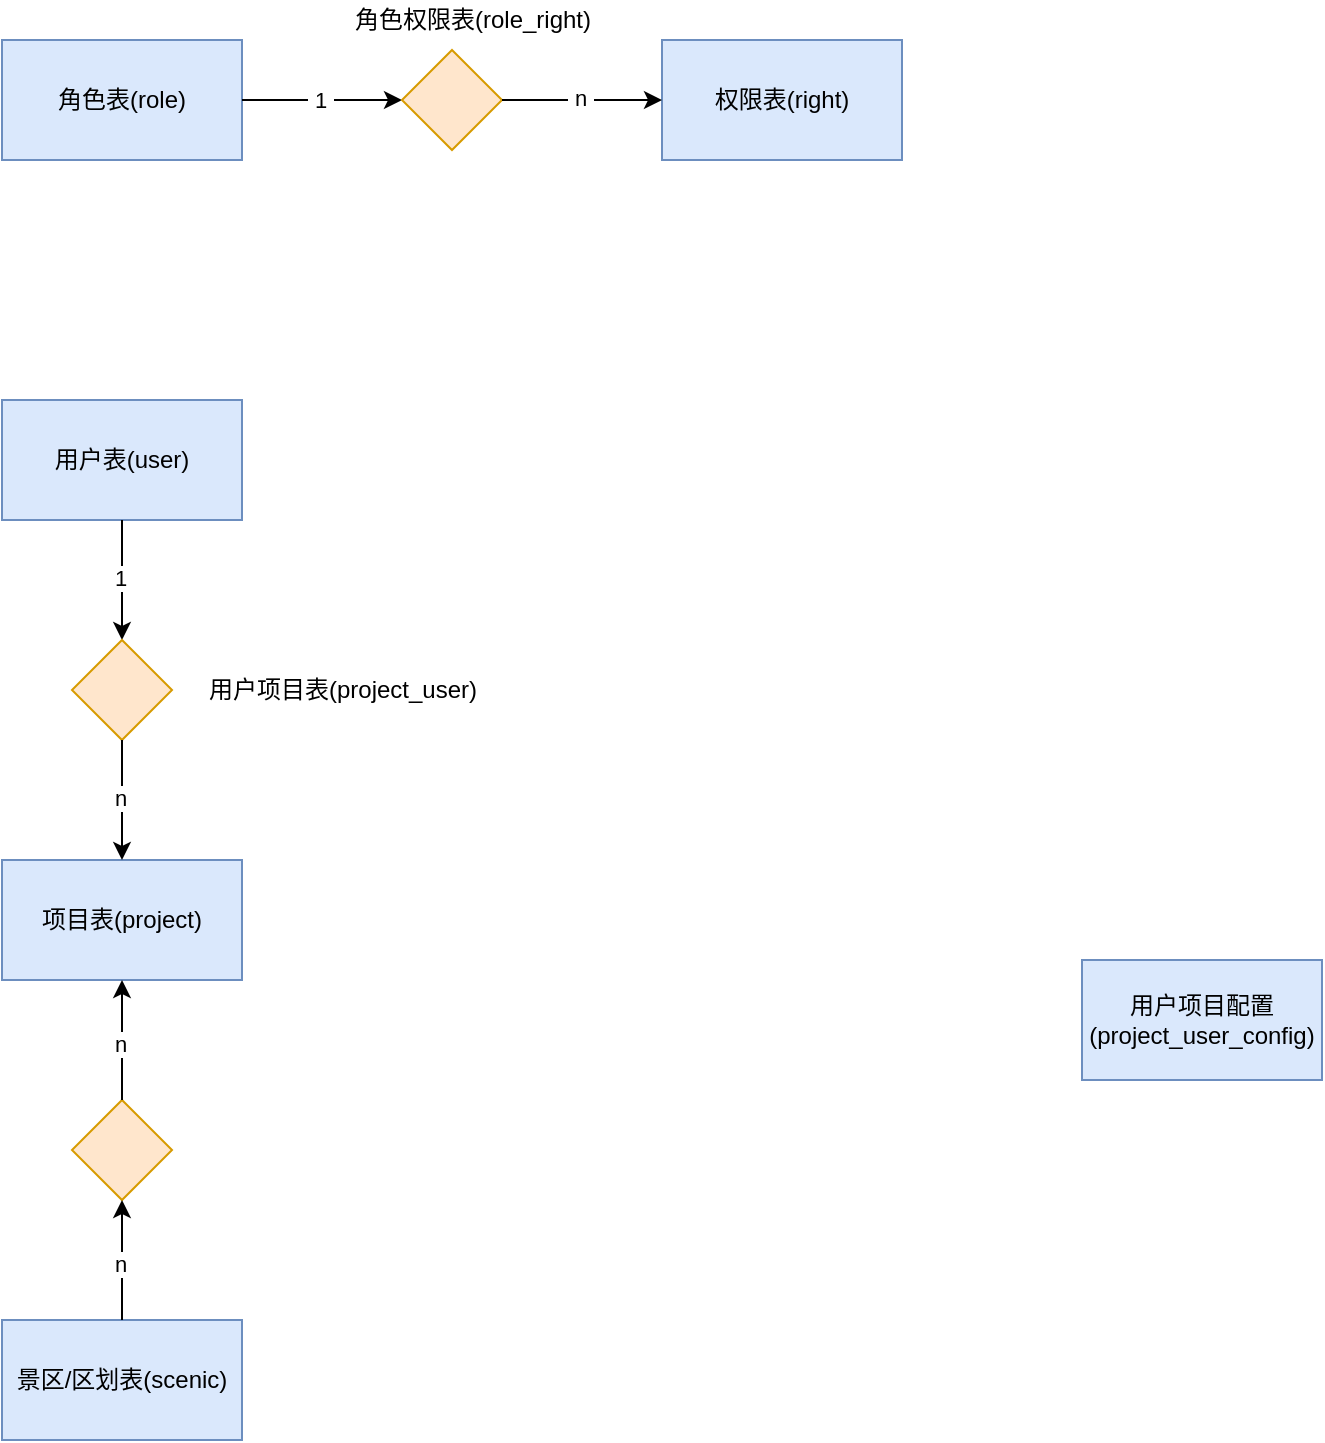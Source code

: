 <mxfile version="13.10.2" type="github">
  <diagram id="jSfyrHMaqYscW3Hgkhtl" name="Page-1">
    <mxGraphModel dx="1584" dy="920" grid="1" gridSize="10" guides="1" tooltips="1" connect="1" arrows="1" fold="1" page="0" pageScale="1" pageWidth="827" pageHeight="1169" math="0" shadow="0">
      <root>
        <mxCell id="0" />
        <mxCell id="1" parent="0" />
        <mxCell id="ntpL3JNamJc1o5I3P88G-1" value="用户表(user)" style="rounded=0;whiteSpace=wrap;html=1;fillColor=#dae8fc;strokeColor=#6c8ebf;" vertex="1" parent="1">
          <mxGeometry x="240" y="270" width="120" height="60" as="geometry" />
        </mxCell>
        <mxCell id="ntpL3JNamJc1o5I3P88G-2" value="项目表(project)" style="rounded=0;whiteSpace=wrap;html=1;fillColor=#dae8fc;strokeColor=#6c8ebf;" vertex="1" parent="1">
          <mxGeometry x="240" y="500" width="120" height="60" as="geometry" />
        </mxCell>
        <mxCell id="ntpL3JNamJc1o5I3P88G-4" value="景区/区划表(scenic)" style="rounded=0;whiteSpace=wrap;html=1;fillColor=#dae8fc;strokeColor=#6c8ebf;" vertex="1" parent="1">
          <mxGeometry x="240" y="730" width="120" height="60" as="geometry" />
        </mxCell>
        <mxCell id="ntpL3JNamJc1o5I3P88G-5" value="" style="rhombus;whiteSpace=wrap;html=1;fillColor=#ffe6cc;strokeColor=#d79b00;" vertex="1" parent="1">
          <mxGeometry x="275" y="620" width="50" height="50" as="geometry" />
        </mxCell>
        <mxCell id="ntpL3JNamJc1o5I3P88G-12" value="用户项目配置(project_user_config)" style="rounded=0;whiteSpace=wrap;html=1;fillColor=#dae8fc;strokeColor=#6c8ebf;" vertex="1" parent="1">
          <mxGeometry x="780" y="550" width="120" height="60" as="geometry" />
        </mxCell>
        <mxCell id="ntpL3JNamJc1o5I3P88G-13" value="" style="endArrow=classic;html=1;exitX=0.5;exitY=1;exitDx=0;exitDy=0;entryX=0.5;entryY=0;entryDx=0;entryDy=0;" edge="1" parent="1" source="ntpL3JNamJc1o5I3P88G-1" target="ntpL3JNamJc1o5I3P88G-15">
          <mxGeometry width="50" height="50" relative="1" as="geometry">
            <mxPoint x="80" y="570" as="sourcePoint" />
            <mxPoint x="300" y="380" as="targetPoint" />
          </mxGeometry>
        </mxCell>
        <mxCell id="ntpL3JNamJc1o5I3P88G-14" value="1" style="edgeLabel;html=1;align=center;verticalAlign=middle;resizable=0;points=[];" vertex="1" connectable="0" parent="ntpL3JNamJc1o5I3P88G-13">
          <mxGeometry x="-0.04" y="-1" relative="1" as="geometry">
            <mxPoint as="offset" />
          </mxGeometry>
        </mxCell>
        <mxCell id="ntpL3JNamJc1o5I3P88G-15" value="" style="rhombus;whiteSpace=wrap;html=1;fillColor=#ffe6cc;strokeColor=#d79b00;" vertex="1" parent="1">
          <mxGeometry x="275" y="390" width="50" height="50" as="geometry" />
        </mxCell>
        <mxCell id="ntpL3JNamJc1o5I3P88G-16" value="" style="endArrow=classic;html=1;exitX=0.5;exitY=1;exitDx=0;exitDy=0;entryX=0.5;entryY=0;entryDx=0;entryDy=0;" edge="1" parent="1" source="ntpL3JNamJc1o5I3P88G-15" target="ntpL3JNamJc1o5I3P88G-2">
          <mxGeometry width="50" height="50" relative="1" as="geometry">
            <mxPoint x="380" y="430" as="sourcePoint" />
            <mxPoint x="380" y="480" as="targetPoint" />
          </mxGeometry>
        </mxCell>
        <mxCell id="ntpL3JNamJc1o5I3P88G-17" value="n" style="edgeLabel;html=1;align=center;verticalAlign=middle;resizable=0;points=[];" vertex="1" connectable="0" parent="ntpL3JNamJc1o5I3P88G-16">
          <mxGeometry x="-0.04" y="-1" relative="1" as="geometry">
            <mxPoint as="offset" />
          </mxGeometry>
        </mxCell>
        <mxCell id="ntpL3JNamJc1o5I3P88G-18" value="用户项目表(project_user)" style="text;html=1;align=center;verticalAlign=middle;resizable=0;points=[];autosize=1;" vertex="1" parent="1">
          <mxGeometry x="335" y="405" width="150" height="20" as="geometry" />
        </mxCell>
        <mxCell id="ntpL3JNamJc1o5I3P88G-20" value="" style="endArrow=classic;html=1;exitX=0.5;exitY=0;exitDx=0;exitDy=0;" edge="1" parent="1" source="ntpL3JNamJc1o5I3P88G-5" target="ntpL3JNamJc1o5I3P88G-2">
          <mxGeometry width="50" height="50" relative="1" as="geometry">
            <mxPoint x="540" y="470" as="sourcePoint" />
            <mxPoint x="590" y="420" as="targetPoint" />
          </mxGeometry>
        </mxCell>
        <mxCell id="ntpL3JNamJc1o5I3P88G-21" value="n" style="edgeLabel;html=1;align=center;verticalAlign=middle;resizable=0;points=[];" vertex="1" connectable="0" parent="ntpL3JNamJc1o5I3P88G-20">
          <mxGeometry x="-0.067" y="-2" relative="1" as="geometry">
            <mxPoint x="-3" as="offset" />
          </mxGeometry>
        </mxCell>
        <mxCell id="ntpL3JNamJc1o5I3P88G-22" value="" style="endArrow=classic;html=1;exitX=0.5;exitY=0;exitDx=0;exitDy=0;entryX=0.5;entryY=1;entryDx=0;entryDy=0;" edge="1" parent="1" source="ntpL3JNamJc1o5I3P88G-4" target="ntpL3JNamJc1o5I3P88G-5">
          <mxGeometry width="50" height="50" relative="1" as="geometry">
            <mxPoint x="440" y="730" as="sourcePoint" />
            <mxPoint x="440" y="670" as="targetPoint" />
          </mxGeometry>
        </mxCell>
        <mxCell id="ntpL3JNamJc1o5I3P88G-23" value="n" style="edgeLabel;html=1;align=center;verticalAlign=middle;resizable=0;points=[];" vertex="1" connectable="0" parent="ntpL3JNamJc1o5I3P88G-22">
          <mxGeometry x="-0.067" y="-2" relative="1" as="geometry">
            <mxPoint x="-3" as="offset" />
          </mxGeometry>
        </mxCell>
        <mxCell id="ntpL3JNamJc1o5I3P88G-24" value="角色表(role)" style="rounded=0;whiteSpace=wrap;html=1;fillColor=#dae8fc;strokeColor=#6c8ebf;" vertex="1" parent="1">
          <mxGeometry x="240" y="90" width="120" height="60" as="geometry" />
        </mxCell>
        <mxCell id="ntpL3JNamJc1o5I3P88G-25" value="权限表(right)" style="rounded=0;whiteSpace=wrap;html=1;fillColor=#dae8fc;strokeColor=#6c8ebf;" vertex="1" parent="1">
          <mxGeometry x="570" y="90" width="120" height="60" as="geometry" />
        </mxCell>
        <mxCell id="ntpL3JNamJc1o5I3P88G-26" value="" style="endArrow=classic;html=1;exitX=1;exitY=0.5;exitDx=0;exitDy=0;entryX=0;entryY=0.5;entryDx=0;entryDy=0;" edge="1" parent="1" target="ntpL3JNamJc1o5I3P88G-28" source="ntpL3JNamJc1o5I3P88G-24">
          <mxGeometry width="50" height="50" relative="1" as="geometry">
            <mxPoint x="625" y="235" as="sourcePoint" />
            <mxPoint x="625" y="285" as="targetPoint" />
          </mxGeometry>
        </mxCell>
        <mxCell id="ntpL3JNamJc1o5I3P88G-27" value="&amp;nbsp;1&amp;nbsp;" style="edgeLabel;html=1;align=center;verticalAlign=middle;resizable=0;points=[];" vertex="1" connectable="0" parent="ntpL3JNamJc1o5I3P88G-26">
          <mxGeometry x="-0.04" y="-1" relative="1" as="geometry">
            <mxPoint y="-1" as="offset" />
          </mxGeometry>
        </mxCell>
        <mxCell id="ntpL3JNamJc1o5I3P88G-28" value="" style="rhombus;whiteSpace=wrap;html=1;fillColor=#ffe6cc;strokeColor=#d79b00;" vertex="1" parent="1">
          <mxGeometry x="440" y="95" width="50" height="50" as="geometry" />
        </mxCell>
        <mxCell id="ntpL3JNamJc1o5I3P88G-29" value="" style="endArrow=classic;html=1;exitX=1;exitY=0.5;exitDx=0;exitDy=0;entryX=0;entryY=0.5;entryDx=0;entryDy=0;" edge="1" parent="1" source="ntpL3JNamJc1o5I3P88G-28" target="ntpL3JNamJc1o5I3P88G-25">
          <mxGeometry width="50" height="50" relative="1" as="geometry">
            <mxPoint x="705" y="335" as="sourcePoint" />
            <mxPoint x="625" y="405" as="targetPoint" />
          </mxGeometry>
        </mxCell>
        <mxCell id="ntpL3JNamJc1o5I3P88G-30" value="&amp;nbsp;n&amp;nbsp;" style="edgeLabel;html=1;align=center;verticalAlign=middle;resizable=0;points=[];" vertex="1" connectable="0" parent="ntpL3JNamJc1o5I3P88G-29">
          <mxGeometry x="-0.04" y="-1" relative="1" as="geometry">
            <mxPoint y="-2" as="offset" />
          </mxGeometry>
        </mxCell>
        <mxCell id="ntpL3JNamJc1o5I3P88G-31" value="角色权限表(role_right)" style="text;html=1;align=center;verticalAlign=middle;resizable=0;points=[];autosize=1;" vertex="1" parent="1">
          <mxGeometry x="410" y="70" width="130" height="20" as="geometry" />
        </mxCell>
      </root>
    </mxGraphModel>
  </diagram>
</mxfile>
